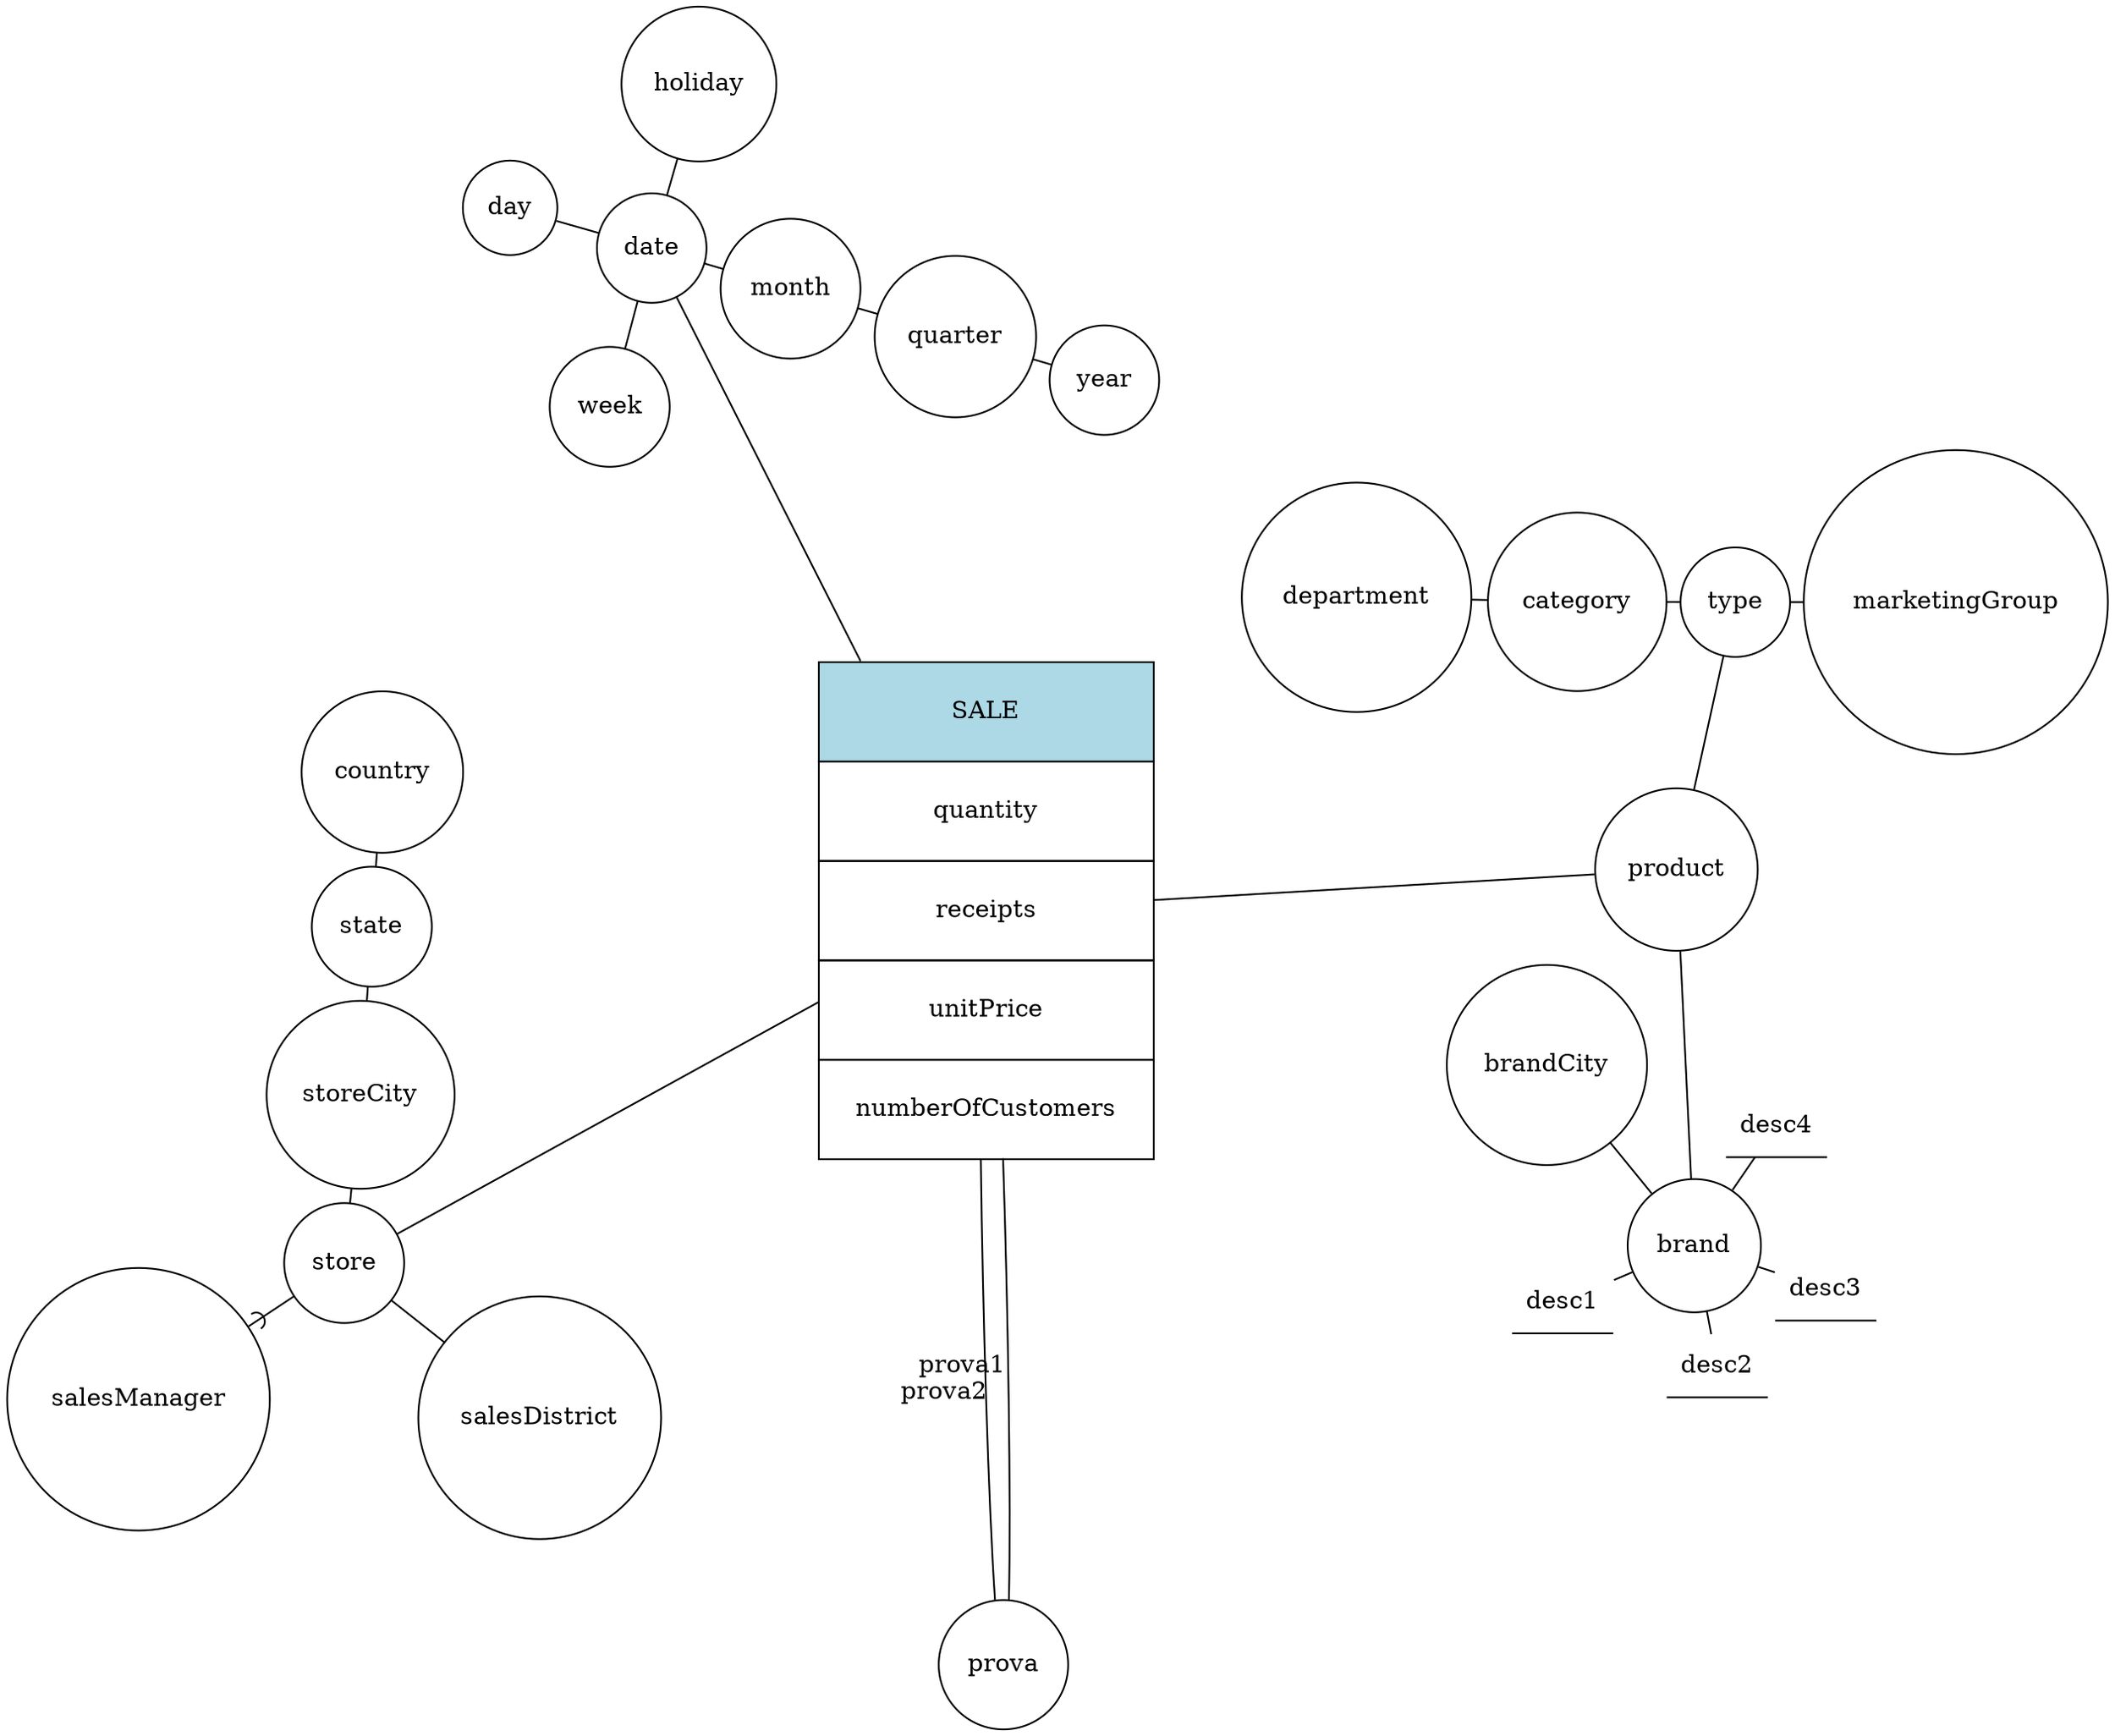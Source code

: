 digraph G {
	layout="circo";
	overlap=false;
	SALE->product[ arrowhead=none ];
	SALE->date[ arrowhead=none ];
	SALE->store[ arrowhead=none ];
	product->brand[ arrowhead=none ];
	brand->brandCity[ arrowhead=none ];
	product->type[ arrowhead=none ];
	type->marketingGroup[ arrowhead=none ];
	type->category[ arrowhead=none ];
	category->department[ arrowhead=none ];
	brand->desc1[ arrowhead=none ];
	brand->desc2[ arrowhead=none ];
	brand->desc3[ arrowhead=none ];
	brand->desc4[ arrowhead=none ];
	SALE->prova[ arrowhead=none, label=prova1 ];
	SALE->prova[ arrowhead=none, label=prova2 ];
	date->month[ arrowhead=none ];
	month->quarter[ arrowhead=none ];
	quarter->year[ arrowhead=none ];
	date->holiday[ arrowhead=none ];
	date->day[ arrowhead=none ];
	date->week[ arrowhead=none ];
	store->storeCity[ arrowhead=none ];
	storeCity->state[ arrowhead=none ];
	state->country[ arrowhead=none ];
	store->salesManager[ arrowhead=icurve ];
	store->salesDistrict[ arrowhead=none ];
	SALE [ label=<<table border="0" cellborder="1" cellspacing="0" cellpadding="20"> <tr> <td bgcolor="lightblue">SALE</td> </tr><tr> <td port="portquantity">quantity</td> </tr><tr> <td port="portreceipts">receipts</td> </tr><tr> <td port="portunitPrice">unitPrice</td> </tr><tr> <td port="portnumberOfCustomers">numberOfCustomers</td> </tr></table>>, root=true, shape=plain ];
	brand [ label=brand, shape=circle ];
	brandCity [ label=brandCity, shape=circle ];
	category [ label=category, shape=circle ];
	country [ label=country, shape=circle ];
	date [ label=date, shape=circle ];
	day [ label=day, shape=circle ];
	department [ label=department, shape=circle ];
	desc1 [ shape=underline ];
	desc2 [ shape=underline ];
	desc3 [ shape=underline ];
	desc4 [ shape=underline ];
	holiday [ label=holiday, shape=circle ];
	marketingGroup [ label=marketingGroup, shape=circle ];
	month [ label=month, shape=circle ];
	product [ label=product, shape=circle ];
	prova [ label=prova, shape=circle ];
	quarter [ label=quarter, shape=circle ];
	salesDistrict [ label=salesDistrict, shape=circle ];
	salesManager [ label=salesManager, shape=circle ];
	state [ label=state, shape=circle ];
	store [ label=store, shape=circle ];
	storeCity [ label=storeCity, shape=circle ];
	type [ label=type, shape=circle ];
	week [ label=week, shape=circle ];
	year [ label=year, shape=circle ];

}
